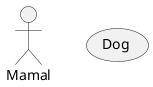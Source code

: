 @startuml
actor Mamal
usecase Dog
url of Mamal is [[http://www.google.com]]
url of Dog is [[http://www.yahoo.com{This is Dog}]]
@enduml